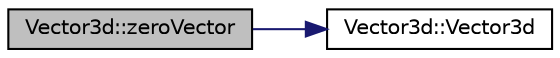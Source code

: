 digraph "Vector3d::zeroVector"
{
 // INTERACTIVE_SVG=YES
  edge [fontname="Helvetica",fontsize="10",labelfontname="Helvetica",labelfontsize="10"];
  node [fontname="Helvetica",fontsize="10",shape=record];
  rankdir="LR";
  Node1 [label="Vector3d::zeroVector",height=0.2,width=0.4,color="black", fillcolor="grey75", style="filled" fontcolor="black"];
  Node1 -> Node2 [color="midnightblue",fontsize="10",style="solid",fontname="Helvetica"];
  Node2 [label="Vector3d::Vector3d",height=0.2,width=0.4,color="black", fillcolor="white", style="filled",URL="$class_vector3d.html#aac098d8695c4288e4844835e62945244",tooltip="Constructs an object of Vector3d. "];
}
